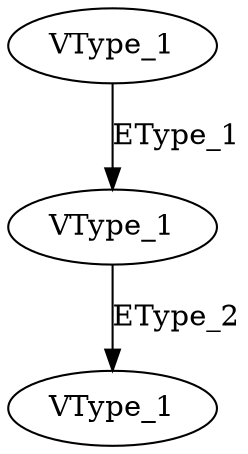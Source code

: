 digraph N1_M4_k2_view1 {
 1 [label="VType_1"];
 2 [label="VType_1"];
 3 [label="VType_1"];

 1 -> 2 [label="EType_1"];
 2 -> 3 [label="EType_2"];
}

